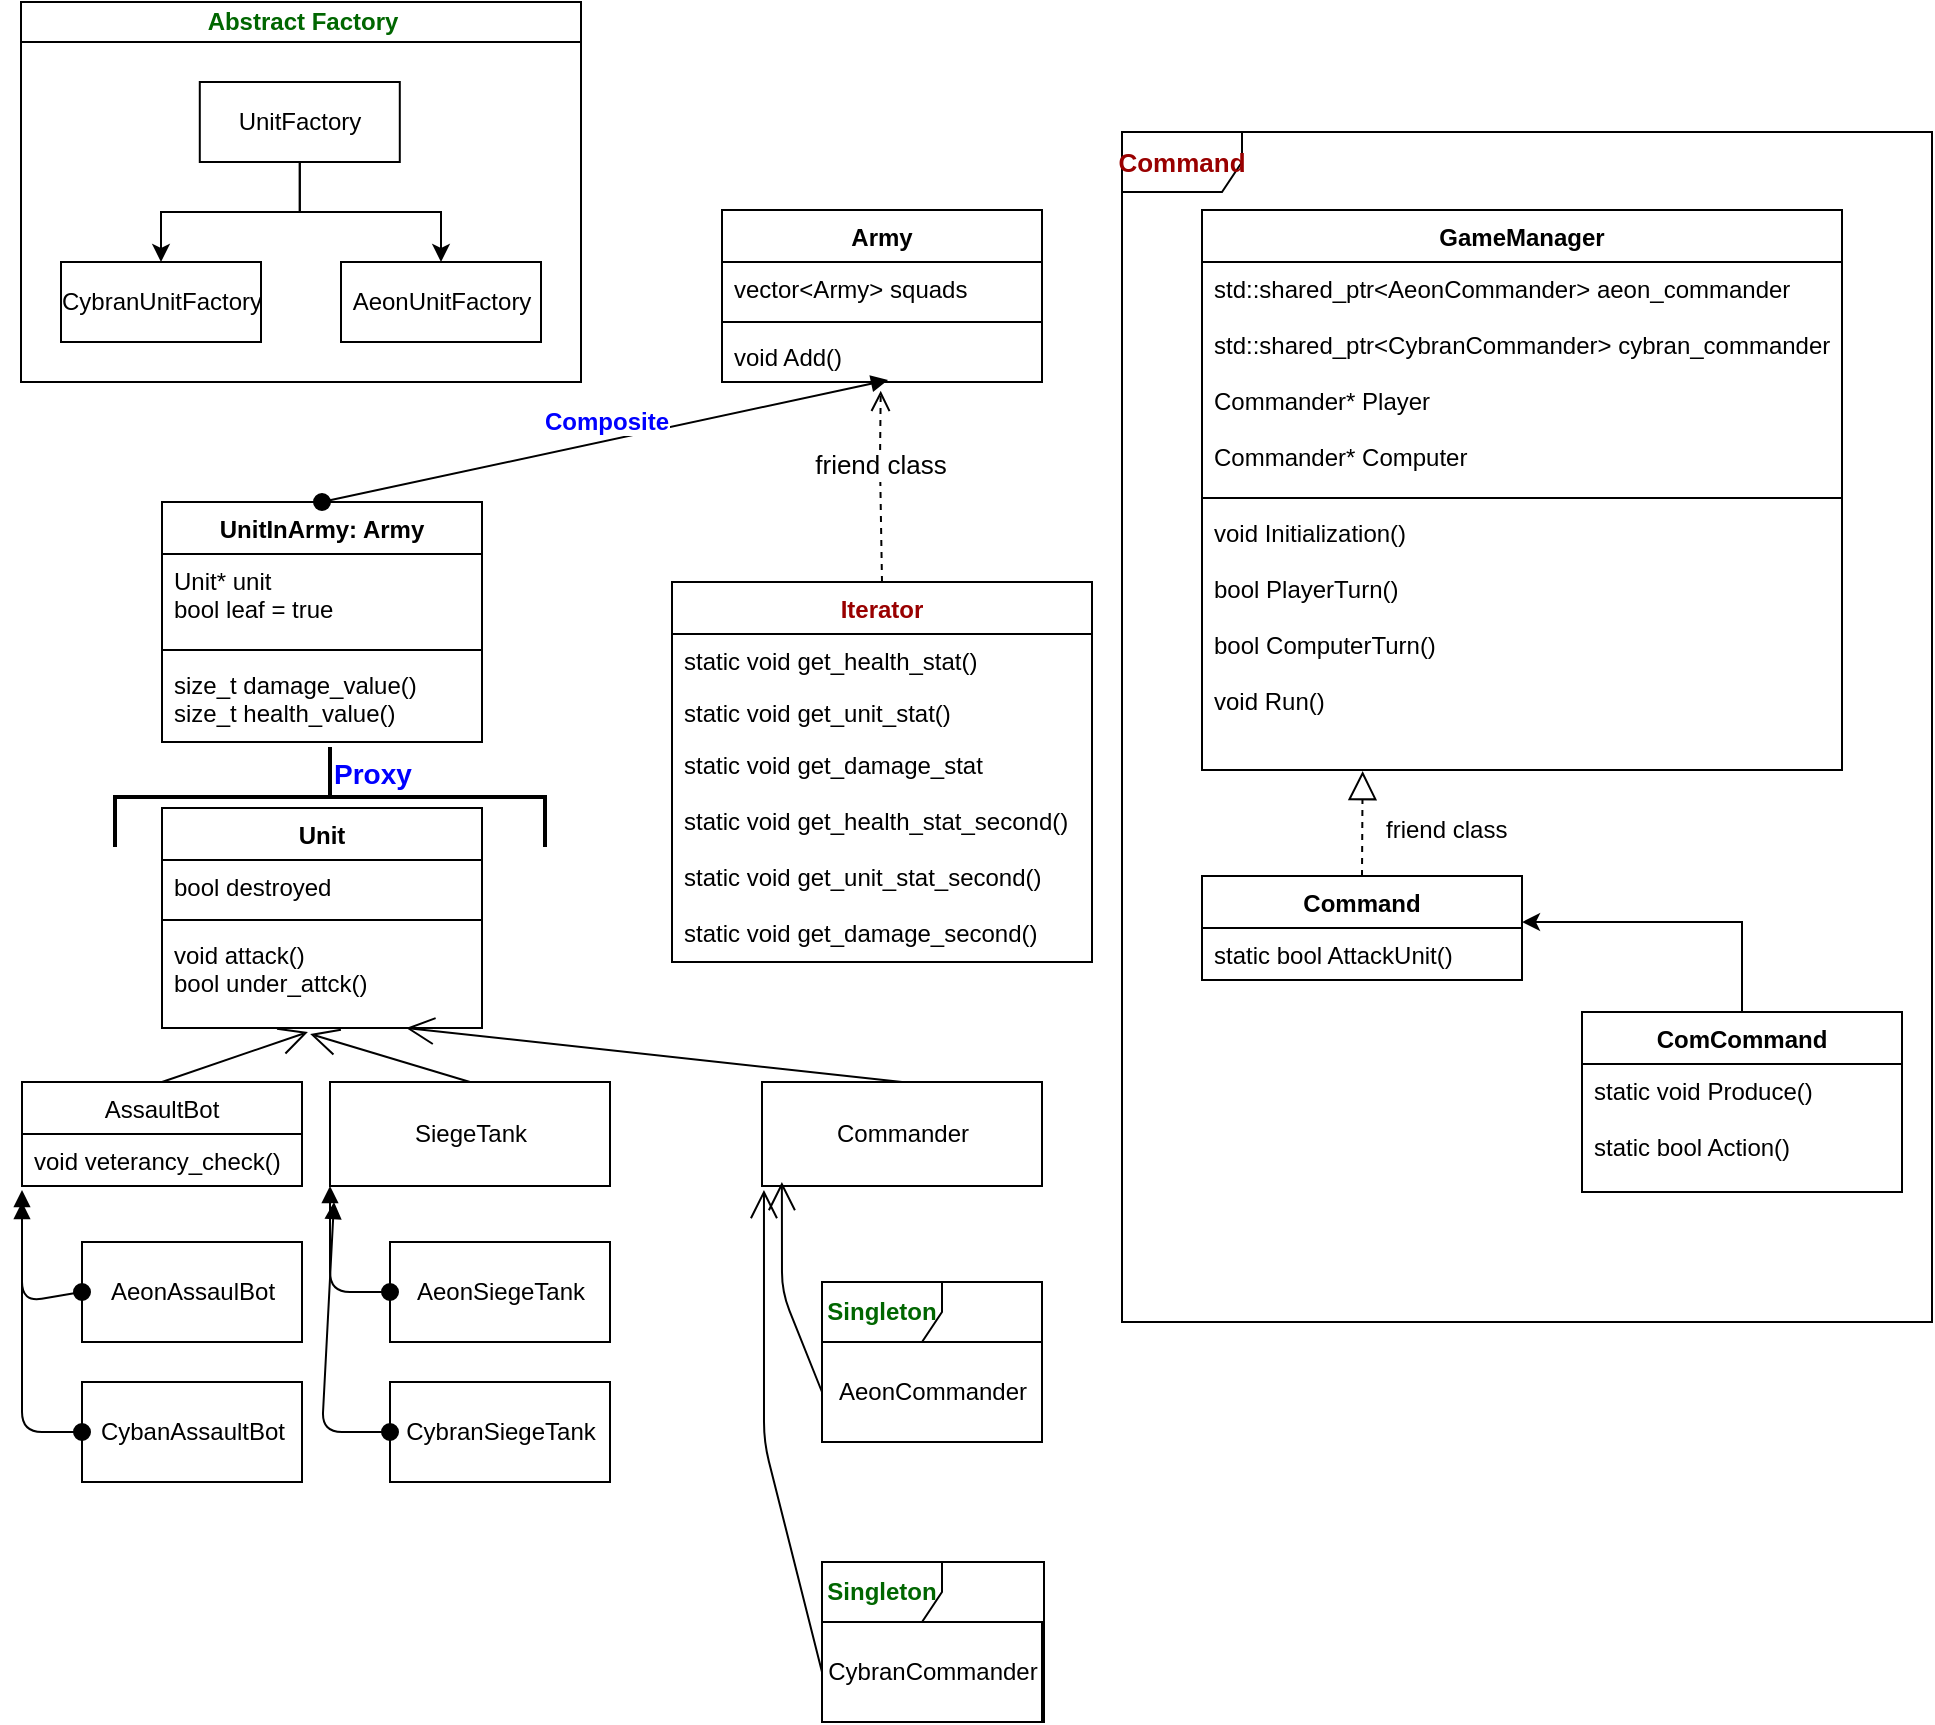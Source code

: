 <mxfile version="10.6.7" type="google"><diagram id="0L8ET1Kmurj3-tJ0jbDw" name="Page-1"><mxGraphModel dx="897" dy="1325" grid="1" gridSize="10" guides="1" tooltips="1" connect="1" arrows="1" fold="1" page="1" pageScale="1" pageWidth="827" pageHeight="1169" math="0" shadow="0"><root><mxCell id="0"/><mxCell id="1" parent="0"/><mxCell id="mElCnveIFMl8-GW-vgaB-3" value="&lt;font color=&quot;#006600&quot;&gt;Abstract Factory&lt;/font&gt;" style="swimlane;html=1;startSize=20;horizontal=1;childLayout=treeLayout;horizontalTree=0;resizable=0;containerType=tree;" vertex="1" parent="1"><mxGeometry x="19.5" y="60" width="280" height="190" as="geometry"/></mxCell><mxCell id="mElCnveIFMl8-GW-vgaB-4" value="UnitFactory" style="whiteSpace=wrap;html=1;" vertex="1" parent="mElCnveIFMl8-GW-vgaB-3"><mxGeometry x="89.393" y="40" width="100" height="40" as="geometry"/></mxCell><mxCell id="mElCnveIFMl8-GW-vgaB-5" value="AeonUnitFactory" style="whiteSpace=wrap;html=1;" vertex="1" parent="mElCnveIFMl8-GW-vgaB-3"><mxGeometry x="160" y="130" width="100" height="40" as="geometry"/></mxCell><mxCell id="mElCnveIFMl8-GW-vgaB-6" value="" style="edgeStyle=elbowEdgeStyle;elbow=vertical;html=1;rounded=0;" edge="1" parent="mElCnveIFMl8-GW-vgaB-3" source="mElCnveIFMl8-GW-vgaB-4" target="mElCnveIFMl8-GW-vgaB-5"><mxGeometry relative="1" as="geometry"/></mxCell><mxCell id="mElCnveIFMl8-GW-vgaB-7" value="CybranUnitFactory" style="whiteSpace=wrap;html=1;" vertex="1" parent="mElCnveIFMl8-GW-vgaB-3"><mxGeometry x="20" y="130" width="100" height="40" as="geometry"/></mxCell><mxCell id="mElCnveIFMl8-GW-vgaB-8" value="" style="edgeStyle=elbowEdgeStyle;elbow=vertical;html=1;rounded=0;" edge="1" parent="mElCnveIFMl8-GW-vgaB-3" source="mElCnveIFMl8-GW-vgaB-4" target="mElCnveIFMl8-GW-vgaB-7"><mxGeometry relative="1" as="geometry"/></mxCell><mxCell id="mElCnveIFMl8-GW-vgaB-9" value="Army" style="swimlane;fontStyle=1;align=center;verticalAlign=top;childLayout=stackLayout;horizontal=1;startSize=26;horizontalStack=0;resizeParent=1;resizeParentMax=0;resizeLast=0;collapsible=1;marginBottom=0;" vertex="1" parent="1"><mxGeometry x="370" y="164" width="160" height="86" as="geometry"/></mxCell><mxCell id="mElCnveIFMl8-GW-vgaB-10" value="vector&lt;Army&gt; squads" style="text;strokeColor=none;fillColor=none;align=left;verticalAlign=top;spacingLeft=4;spacingRight=4;overflow=hidden;rotatable=0;points=[[0,0.5],[1,0.5]];portConstraint=eastwest;" vertex="1" parent="mElCnveIFMl8-GW-vgaB-9"><mxGeometry y="26" width="160" height="26" as="geometry"/></mxCell><mxCell id="mElCnveIFMl8-GW-vgaB-11" value="" style="line;strokeWidth=1;fillColor=none;align=left;verticalAlign=middle;spacingTop=-1;spacingLeft=3;spacingRight=3;rotatable=0;labelPosition=right;points=[];portConstraint=eastwest;" vertex="1" parent="mElCnveIFMl8-GW-vgaB-9"><mxGeometry y="52" width="160" height="8" as="geometry"/></mxCell><mxCell id="mElCnveIFMl8-GW-vgaB-12" value="void Add()" style="text;strokeColor=none;fillColor=none;align=left;verticalAlign=top;spacingLeft=4;spacingRight=4;overflow=hidden;rotatable=0;points=[[0,0.5],[1,0.5]];portConstraint=eastwest;" vertex="1" parent="mElCnveIFMl8-GW-vgaB-9"><mxGeometry y="60" width="160" height="26" as="geometry"/></mxCell><mxCell id="mElCnveIFMl8-GW-vgaB-14" value="UnitInArmy: Army" style="swimlane;fontStyle=1;align=center;verticalAlign=top;childLayout=stackLayout;horizontal=1;startSize=26;horizontalStack=0;resizeParent=1;resizeParentMax=0;resizeLast=0;collapsible=1;marginBottom=0;" vertex="1" parent="1"><mxGeometry x="90" y="310" width="160" height="120" as="geometry"/></mxCell><mxCell id="mElCnveIFMl8-GW-vgaB-15" value="Unit* unit&#10;bool leaf = true&#10;" style="text;strokeColor=none;fillColor=none;align=left;verticalAlign=top;spacingLeft=4;spacingRight=4;overflow=hidden;rotatable=0;points=[[0,0.5],[1,0.5]];portConstraint=eastwest;" vertex="1" parent="mElCnveIFMl8-GW-vgaB-14"><mxGeometry y="26" width="160" height="44" as="geometry"/></mxCell><mxCell id="mElCnveIFMl8-GW-vgaB-16" value="" style="line;strokeWidth=1;fillColor=none;align=left;verticalAlign=middle;spacingTop=-1;spacingLeft=3;spacingRight=3;rotatable=0;labelPosition=right;points=[];portConstraint=eastwest;" vertex="1" parent="mElCnveIFMl8-GW-vgaB-14"><mxGeometry y="70" width="160" height="8" as="geometry"/></mxCell><mxCell id="mElCnveIFMl8-GW-vgaB-17" value="size_t damage_value()&#10;size_t health_value()&#10;" style="text;strokeColor=none;fillColor=none;align=left;verticalAlign=top;spacingLeft=4;spacingRight=4;overflow=hidden;rotatable=0;points=[[0,0.5],[1,0.5]];portConstraint=eastwest;" vertex="1" parent="mElCnveIFMl8-GW-vgaB-14"><mxGeometry y="78" width="160" height="42" as="geometry"/></mxCell><mxCell id="mElCnveIFMl8-GW-vgaB-18" value="&lt;b&gt;&lt;font style=&quot;font-size: 12px&quot; color=&quot;#0000ff&quot;&gt;Composite&lt;/font&gt;&lt;/b&gt;" style="html=1;verticalAlign=bottom;startArrow=oval;startFill=1;endArrow=block;startSize=8;exitX=0.5;exitY=0;exitDx=0;exitDy=0;entryX=0.519;entryY=0.962;entryDx=0;entryDy=0;entryPerimeter=0;" edge="1" parent="1" source="mElCnveIFMl8-GW-vgaB-14" target="mElCnveIFMl8-GW-vgaB-12"><mxGeometry width="60" relative="1" as="geometry"><mxPoint x="20" y="520" as="sourcePoint"/><mxPoint x="80" y="520" as="targetPoint"/><Array as="points"/></mxGeometry></mxCell><mxCell id="mElCnveIFMl8-GW-vgaB-21" value="Unit" style="swimlane;fontStyle=1;align=center;verticalAlign=top;childLayout=stackLayout;horizontal=1;startSize=26;horizontalStack=0;resizeParent=1;resizeParentMax=0;resizeLast=0;collapsible=1;marginBottom=0;" vertex="1" parent="1"><mxGeometry x="90" y="463" width="160" height="110" as="geometry"/></mxCell><mxCell id="mElCnveIFMl8-GW-vgaB-22" value="bool destroyed" style="text;strokeColor=none;fillColor=none;align=left;verticalAlign=top;spacingLeft=4;spacingRight=4;overflow=hidden;rotatable=0;points=[[0,0.5],[1,0.5]];portConstraint=eastwest;" vertex="1" parent="mElCnveIFMl8-GW-vgaB-21"><mxGeometry y="26" width="160" height="26" as="geometry"/></mxCell><mxCell id="mElCnveIFMl8-GW-vgaB-23" value="" style="line;strokeWidth=1;fillColor=none;align=left;verticalAlign=middle;spacingTop=-1;spacingLeft=3;spacingRight=3;rotatable=0;labelPosition=right;points=[];portConstraint=eastwest;" vertex="1" parent="mElCnveIFMl8-GW-vgaB-21"><mxGeometry y="52" width="160" height="8" as="geometry"/></mxCell><mxCell id="mElCnveIFMl8-GW-vgaB-24" value="void attack()&#10;bool under_attck()&#10;" style="text;strokeColor=none;fillColor=none;align=left;verticalAlign=top;spacingLeft=4;spacingRight=4;overflow=hidden;rotatable=0;points=[[0,0.5],[1,0.5]];portConstraint=eastwest;" vertex="1" parent="mElCnveIFMl8-GW-vgaB-21"><mxGeometry y="60" width="160" height="50" as="geometry"/></mxCell><mxCell id="mElCnveIFMl8-GW-vgaB-29" value="AssaultBot" style="swimlane;fontStyle=0;childLayout=stackLayout;horizontal=1;startSize=26;fillColor=none;horizontalStack=0;resizeParent=1;resizeParentMax=0;resizeLast=0;collapsible=1;marginBottom=0;" vertex="1" parent="1"><mxGeometry x="20" y="600" width="140" height="52" as="geometry"/></mxCell><mxCell id="mElCnveIFMl8-GW-vgaB-30" value="void veterancy_check()" style="text;strokeColor=none;fillColor=none;align=left;verticalAlign=top;spacingLeft=4;spacingRight=4;overflow=hidden;rotatable=0;points=[[0,0.5],[1,0.5]];portConstraint=eastwest;" vertex="1" parent="mElCnveIFMl8-GW-vgaB-29"><mxGeometry y="26" width="140" height="26" as="geometry"/></mxCell><mxCell id="mElCnveIFMl8-GW-vgaB-38" value="SiegeTank" style="html=1;" vertex="1" parent="1"><mxGeometry x="174" y="600" width="140" height="52" as="geometry"/></mxCell><mxCell id="mElCnveIFMl8-GW-vgaB-39" value="Commander" style="html=1;" vertex="1" parent="1"><mxGeometry x="390" y="600" width="140" height="52" as="geometry"/></mxCell><mxCell id="mElCnveIFMl8-GW-vgaB-40" value="AeonAssaulBot" style="html=1;" vertex="1" parent="1"><mxGeometry x="50" y="680" width="110" height="50" as="geometry"/></mxCell><mxCell id="mElCnveIFMl8-GW-vgaB-41" value="CybanAssaultBot" style="html=1;" vertex="1" parent="1"><mxGeometry x="50" y="750" width="110" height="50" as="geometry"/></mxCell><mxCell id="mElCnveIFMl8-GW-vgaB-45" value="AeonSiegeTank" style="html=1;" vertex="1" parent="1"><mxGeometry x="204" y="680" width="110" height="50" as="geometry"/></mxCell><mxCell id="mElCnveIFMl8-GW-vgaB-46" value="CybranSiegeTank" style="html=1;" vertex="1" parent="1"><mxGeometry x="204" y="750" width="110" height="50" as="geometry"/></mxCell><mxCell id="mElCnveIFMl8-GW-vgaB-47" value="" style="html=1;verticalAlign=bottom;startArrow=oval;startFill=1;endArrow=block;startSize=8;exitX=0;exitY=0.5;exitDx=0;exitDy=0;entryX=0;entryY=1.308;entryDx=0;entryDy=0;entryPerimeter=0;" edge="1" parent="1" source="mElCnveIFMl8-GW-vgaB-40" target="mElCnveIFMl8-GW-vgaB-30"><mxGeometry width="60" relative="1" as="geometry"><mxPoint x="20" y="820" as="sourcePoint"/><mxPoint x="80" y="820" as="targetPoint"/><Array as="points"><mxPoint x="20" y="710"/></Array></mxGeometry></mxCell><mxCell id="mElCnveIFMl8-GW-vgaB-48" value="" style="html=1;verticalAlign=bottom;startArrow=oval;startFill=1;endArrow=block;startSize=8;exitX=0;exitY=0.5;exitDx=0;exitDy=0;entryX=0;entryY=1.077;entryDx=0;entryDy=0;entryPerimeter=0;" edge="1" parent="1" source="mElCnveIFMl8-GW-vgaB-41" target="mElCnveIFMl8-GW-vgaB-30"><mxGeometry width="60" relative="1" as="geometry"><mxPoint x="10" y="820" as="sourcePoint"/><mxPoint x="70" y="820" as="targetPoint"/><Array as="points"><mxPoint x="20" y="775"/></Array></mxGeometry></mxCell><mxCell id="mElCnveIFMl8-GW-vgaB-49" value="" style="html=1;verticalAlign=bottom;startArrow=oval;startFill=1;endArrow=block;startSize=8;exitX=0;exitY=0.5;exitDx=0;exitDy=0;entryX=0;entryY=1;entryDx=0;entryDy=0;entryPerimeter=0;" edge="1" parent="1" source="mElCnveIFMl8-GW-vgaB-45" target="mElCnveIFMl8-GW-vgaB-38"><mxGeometry width="60" relative="1" as="geometry"><mxPoint x="10" y="850" as="sourcePoint"/><mxPoint x="70" y="850" as="targetPoint"/><Array as="points"><mxPoint x="174" y="705"/></Array></mxGeometry></mxCell><mxCell id="mElCnveIFMl8-GW-vgaB-50" value="" style="html=1;verticalAlign=bottom;startArrow=oval;startFill=1;endArrow=block;startSize=8;exitX=0;exitY=0.5;exitDx=0;exitDy=0;" edge="1" parent="1" source="mElCnveIFMl8-GW-vgaB-46"><mxGeometry width="60" relative="1" as="geometry"><mxPoint x="10" y="820" as="sourcePoint"/><mxPoint x="176" y="660" as="targetPoint"/><Array as="points"><mxPoint x="170" y="775"/></Array></mxGeometry></mxCell><mxCell id="mElCnveIFMl8-GW-vgaB-52" value="" style="endArrow=open;endFill=1;endSize=12;html=1;exitX=0.5;exitY=0;exitDx=0;exitDy=0;entryX=0.456;entryY=1.04;entryDx=0;entryDy=0;entryPerimeter=0;" edge="1" parent="1" source="mElCnveIFMl8-GW-vgaB-29" target="mElCnveIFMl8-GW-vgaB-24"><mxGeometry width="160" relative="1" as="geometry"><mxPoint x="10" y="820" as="sourcePoint"/><mxPoint x="170" y="820" as="targetPoint"/></mxGeometry></mxCell><mxCell id="mElCnveIFMl8-GW-vgaB-53" value="" style="endArrow=open;endFill=1;endSize=12;html=1;exitX=0.5;exitY=0;exitDx=0;exitDy=0;entryX=0.463;entryY=1.06;entryDx=0;entryDy=0;entryPerimeter=0;" edge="1" parent="1" source="mElCnveIFMl8-GW-vgaB-38" target="mElCnveIFMl8-GW-vgaB-24"><mxGeometry width="160" relative="1" as="geometry"><mxPoint x="10" y="820" as="sourcePoint"/><mxPoint x="170" y="820" as="targetPoint"/></mxGeometry></mxCell><mxCell id="mElCnveIFMl8-GW-vgaB-54" value="" style="endArrow=open;endFill=1;endSize=12;html=1;exitX=0.5;exitY=0;exitDx=0;exitDy=0;entryX=0.763;entryY=1;entryDx=0;entryDy=0;entryPerimeter=0;" edge="1" parent="1" source="mElCnveIFMl8-GW-vgaB-39" target="mElCnveIFMl8-GW-vgaB-24"><mxGeometry width="160" relative="1" as="geometry"><mxPoint x="10" y="820" as="sourcePoint"/><mxPoint x="170" y="820" as="targetPoint"/></mxGeometry></mxCell><mxCell id="mElCnveIFMl8-GW-vgaB-55" value="AeonCommander" style="html=1;" vertex="1" parent="1"><mxGeometry x="420" y="730" width="110" height="50" as="geometry"/></mxCell><mxCell id="mElCnveIFMl8-GW-vgaB-56" value="CybranCommander" style="html=1;" vertex="1" parent="1"><mxGeometry x="420" y="870" width="110" height="50" as="geometry"/></mxCell><mxCell id="mElCnveIFMl8-GW-vgaB-57" value="" style="endArrow=open;endFill=1;endSize=12;html=1;exitX=0;exitY=0.5;exitDx=0;exitDy=0;entryX=0.007;entryY=1.038;entryDx=0;entryDy=0;entryPerimeter=0;" edge="1" parent="1" source="mElCnveIFMl8-GW-vgaB-56" target="mElCnveIFMl8-GW-vgaB-39"><mxGeometry width="160" relative="1" as="geometry"><mxPoint x="10" y="820" as="sourcePoint"/><mxPoint x="170" y="820" as="targetPoint"/><Array as="points"><mxPoint x="391" y="780"/></Array></mxGeometry></mxCell><mxCell id="mElCnveIFMl8-GW-vgaB-58" value="" style="endArrow=open;endFill=1;endSize=12;html=1;exitX=0;exitY=0.5;exitDx=0;exitDy=0;entryX=0.071;entryY=0.962;entryDx=0;entryDy=0;entryPerimeter=0;" edge="1" parent="1" source="mElCnveIFMl8-GW-vgaB-55" target="mElCnveIFMl8-GW-vgaB-39"><mxGeometry width="160" relative="1" as="geometry"><mxPoint x="10" y="820" as="sourcePoint"/><mxPoint x="170" y="820" as="targetPoint"/><Array as="points"><mxPoint x="400" y="705"/></Array></mxGeometry></mxCell><mxCell id="mElCnveIFMl8-GW-vgaB-61" value="&lt;b&gt;&lt;font color=&quot;#006600&quot;&gt;Singleton&lt;/font&gt;&lt;/b&gt;" style="shape=umlFrame;whiteSpace=wrap;html=1;" vertex="1" parent="1"><mxGeometry x="420" y="840" width="111" height="80" as="geometry"/></mxCell><mxCell id="mElCnveIFMl8-GW-vgaB-62" value="&lt;b&gt;&lt;font color=&quot;#006600&quot;&gt;Singleton&lt;/font&gt;&lt;/b&gt;" style="shape=umlFrame;whiteSpace=wrap;html=1;" vertex="1" parent="1"><mxGeometry x="420" y="700" width="110" height="80" as="geometry"/></mxCell><mxCell id="mElCnveIFMl8-GW-vgaB-64" value="" style="strokeWidth=2;html=1;shape=mxgraph.flowchart.annotation_2;align=left;pointerEvents=1;rotation=90;" vertex="1" parent="1"><mxGeometry x="149" y="350" width="50" height="215" as="geometry"/></mxCell><mxCell id="mElCnveIFMl8-GW-vgaB-65" value="&lt;b&gt;&lt;font style=&quot;font-size: 14px&quot; color=&quot;#0000ff&quot;&gt;Proxy&lt;/font&gt;&lt;/b&gt;" style="text;html=1;resizable=0;points=[];autosize=1;align=left;verticalAlign=top;spacingTop=-4;" vertex="1" parent="1"><mxGeometry x="174" y="435" width="50" height="20" as="geometry"/></mxCell><mxCell id="mElCnveIFMl8-GW-vgaB-66" value="Iterator" style="swimlane;fontStyle=1;childLayout=stackLayout;horizontal=1;startSize=26;fillColor=none;horizontalStack=0;resizeParent=1;resizeParentMax=0;resizeLast=0;collapsible=1;marginBottom=0;fontColor=#990000;" vertex="1" parent="1"><mxGeometry x="345" y="350" width="210" height="190" as="geometry"/></mxCell><mxCell id="mElCnveIFMl8-GW-vgaB-67" value="static void get_health_stat()" style="text;strokeColor=none;fillColor=none;align=left;verticalAlign=top;spacingLeft=4;spacingRight=4;overflow=hidden;rotatable=0;points=[[0,0.5],[1,0.5]];portConstraint=eastwest;" vertex="1" parent="mElCnveIFMl8-GW-vgaB-66"><mxGeometry y="26" width="210" height="26" as="geometry"/></mxCell><mxCell id="mElCnveIFMl8-GW-vgaB-68" value="static void get_unit_stat()" style="text;strokeColor=none;fillColor=none;align=left;verticalAlign=top;spacingLeft=4;spacingRight=4;overflow=hidden;rotatable=0;points=[[0,0.5],[1,0.5]];portConstraint=eastwest;" vertex="1" parent="mElCnveIFMl8-GW-vgaB-66"><mxGeometry y="52" width="210" height="26" as="geometry"/></mxCell><mxCell id="mElCnveIFMl8-GW-vgaB-69" value="static void get_damage_stat&#10;&#10;static void get_health_stat_second()&#10;&#10;static void get_unit_stat_second()&#10;&#10;static void get_damage_second()" style="text;strokeColor=none;fillColor=none;align=left;verticalAlign=top;spacingLeft=4;spacingRight=4;overflow=hidden;rotatable=0;points=[[0,0.5],[1,0.5]];portConstraint=eastwest;" vertex="1" parent="mElCnveIFMl8-GW-vgaB-66"><mxGeometry y="78" width="210" height="112" as="geometry"/></mxCell><mxCell id="mElCnveIFMl8-GW-vgaB-70" value="&lt;font style=&quot;font-size: 13px&quot;&gt;friend class&lt;/font&gt;" style="html=1;verticalAlign=bottom;endArrow=open;dashed=1;endSize=8;entryX=0.496;entryY=1.17;entryDx=0;entryDy=0;entryPerimeter=0;exitX=0.5;exitY=0;exitDx=0;exitDy=0;" edge="1" parent="1" source="mElCnveIFMl8-GW-vgaB-66" target="mElCnveIFMl8-GW-vgaB-12"><mxGeometry relative="1" as="geometry"><mxPoint x="240" y="940" as="sourcePoint"/><mxPoint x="160" y="940" as="targetPoint"/><Array as="points"><mxPoint x="449" y="290"/></Array></mxGeometry></mxCell><mxCell id="mElCnveIFMl8-GW-vgaB-71" value="GameManager" style="swimlane;fontStyle=1;align=center;verticalAlign=top;childLayout=stackLayout;horizontal=1;startSize=26;horizontalStack=0;resizeParent=1;resizeParentMax=0;resizeLast=0;collapsible=1;marginBottom=0;fontColor=#000000;" vertex="1" parent="1"><mxGeometry x="610" y="164" width="320" height="280" as="geometry"/></mxCell><mxCell id="mElCnveIFMl8-GW-vgaB-72" value="std::shared_ptr&lt;AeonCommander&gt; aeon_commander&#10;&#10;std::shared_ptr&lt;CybranCommander&gt; cybran_commander&#10;&#10;Commander* Player&#10;&#10;Commander* Computer&#10;" style="text;strokeColor=none;fillColor=none;align=left;verticalAlign=top;spacingLeft=4;spacingRight=4;overflow=hidden;rotatable=0;points=[[0,0.5],[1,0.5]];portConstraint=eastwest;" vertex="1" parent="mElCnveIFMl8-GW-vgaB-71"><mxGeometry y="26" width="320" height="114" as="geometry"/></mxCell><mxCell id="mElCnveIFMl8-GW-vgaB-73" value="" style="line;strokeWidth=1;fillColor=none;align=left;verticalAlign=middle;spacingTop=-1;spacingLeft=3;spacingRight=3;rotatable=0;labelPosition=right;points=[];portConstraint=eastwest;" vertex="1" parent="mElCnveIFMl8-GW-vgaB-71"><mxGeometry y="140" width="320" height="8" as="geometry"/></mxCell><mxCell id="mElCnveIFMl8-GW-vgaB-74" value="void Initialization()&#10;&#10;bool PlayerTurn()&#10;&#10;bool ComputerTurn()&#10;&#10;void Run()&#10;&#10;" style="text;strokeColor=none;fillColor=none;align=left;verticalAlign=top;spacingLeft=4;spacingRight=4;overflow=hidden;rotatable=0;points=[[0,0.5],[1,0.5]];portConstraint=eastwest;" vertex="1" parent="mElCnveIFMl8-GW-vgaB-71"><mxGeometry y="148" width="320" height="132" as="geometry"/></mxCell><mxCell id="mElCnveIFMl8-GW-vgaB-90" value="Command" style="swimlane;fontStyle=1;align=center;verticalAlign=top;childLayout=stackLayout;horizontal=1;startSize=26;horizontalStack=0;resizeParent=1;resizeParentMax=0;resizeLast=0;collapsible=1;marginBottom=0;fontColor=#000000;" vertex="1" parent="1"><mxGeometry x="610" y="497" width="160" height="52" as="geometry"/></mxCell><mxCell id="mElCnveIFMl8-GW-vgaB-93" value="static bool AttackUnit()" style="text;strokeColor=none;fillColor=none;align=left;verticalAlign=top;spacingLeft=4;spacingRight=4;overflow=hidden;rotatable=0;points=[[0,0.5],[1,0.5]];portConstraint=eastwest;" vertex="1" parent="mElCnveIFMl8-GW-vgaB-90"><mxGeometry y="26" width="160" height="26" as="geometry"/></mxCell><mxCell id="mElCnveIFMl8-GW-vgaB-102" style="edgeStyle=orthogonalEdgeStyle;rounded=0;orthogonalLoop=1;jettySize=auto;html=1;exitX=0.5;exitY=0;exitDx=0;exitDy=0;entryX=1;entryY=-0.115;entryDx=0;entryDy=0;entryPerimeter=0;fontColor=#000000;" edge="1" parent="1" source="mElCnveIFMl8-GW-vgaB-98" target="mElCnveIFMl8-GW-vgaB-93"><mxGeometry relative="1" as="geometry"/></mxCell><mxCell id="mElCnveIFMl8-GW-vgaB-98" value="ComCommand" style="swimlane;fontStyle=1;align=center;verticalAlign=top;childLayout=stackLayout;horizontal=1;startSize=26;horizontalStack=0;resizeParent=1;resizeParentMax=0;resizeLast=0;collapsible=1;marginBottom=0;fontColor=#000000;" vertex="1" parent="1"><mxGeometry x="800" y="565" width="160" height="90" as="geometry"/></mxCell><mxCell id="mElCnveIFMl8-GW-vgaB-101" value="static void Produce()&#10;&#10;static bool Action()" style="text;strokeColor=none;fillColor=none;align=left;verticalAlign=top;spacingLeft=4;spacingRight=4;overflow=hidden;rotatable=0;points=[[0,0.5],[1,0.5]];portConstraint=eastwest;" vertex="1" parent="mElCnveIFMl8-GW-vgaB-98"><mxGeometry y="26" width="160" height="64" as="geometry"/></mxCell><mxCell id="mElCnveIFMl8-GW-vgaB-103" value="" style="endArrow=block;dashed=1;endFill=0;endSize=12;html=1;fontColor=#000000;exitX=0.5;exitY=0;exitDx=0;exitDy=0;entryX=0.251;entryY=1.004;entryDx=0;entryDy=0;entryPerimeter=0;" edge="1" parent="1" source="mElCnveIFMl8-GW-vgaB-90" target="mElCnveIFMl8-GW-vgaB-74"><mxGeometry width="160" relative="1" as="geometry"><mxPoint x="530" y="940" as="sourcePoint"/><mxPoint x="690" y="940" as="targetPoint"/></mxGeometry></mxCell><mxCell id="mElCnveIFMl8-GW-vgaB-104" value="friend class" style="text;html=1;resizable=0;points=[];autosize=1;align=left;verticalAlign=top;spacingTop=-4;fontColor=#000000;" vertex="1" parent="1"><mxGeometry x="700" y="464" width="80" height="20" as="geometry"/></mxCell><mxCell id="mElCnveIFMl8-GW-vgaB-105" value="&lt;b&gt;&lt;font style=&quot;font-size: 13px&quot; color=&quot;#990000&quot;&gt;Command&lt;/font&gt;&lt;/b&gt;" style="shape=umlFrame;whiteSpace=wrap;html=1;fontColor=#000000;" vertex="1" parent="1"><mxGeometry x="570" y="125" width="405" height="595" as="geometry"/></mxCell></root></mxGraphModel></diagram></mxfile>
